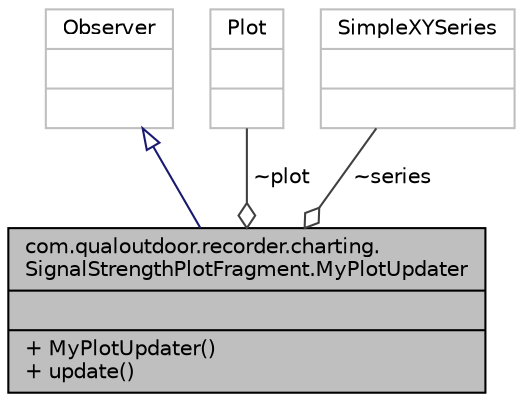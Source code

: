 digraph "com.qualoutdoor.recorder.charting.SignalStrengthPlotFragment.MyPlotUpdater"
{
  edge [fontname="Helvetica",fontsize="10",labelfontname="Helvetica",labelfontsize="10"];
  node [fontname="Helvetica",fontsize="10",shape=record];
  Node1 [label="{com.qualoutdoor.recorder.charting.\lSignalStrengthPlotFragment.MyPlotUpdater\n||+ MyPlotUpdater()\l+ update()\l}",height=0.2,width=0.4,color="black", fillcolor="grey75", style="filled" fontcolor="black"];
  Node2 -> Node1 [dir="back",color="midnightblue",fontsize="10",style="solid",arrowtail="onormal"];
  Node2 [label="{Observer\n||}",height=0.2,width=0.4,color="grey75", fillcolor="white", style="filled"];
  Node3 -> Node1 [color="grey25",fontsize="10",style="solid",label=" ~plot" ,arrowhead="odiamond"];
  Node3 [label="{Plot\n||}",height=0.2,width=0.4,color="grey75", fillcolor="white", style="filled"];
  Node4 -> Node1 [color="grey25",fontsize="10",style="solid",label=" ~series" ,arrowhead="odiamond"];
  Node4 [label="{SimpleXYSeries\n||}",height=0.2,width=0.4,color="grey75", fillcolor="white", style="filled"];
}
